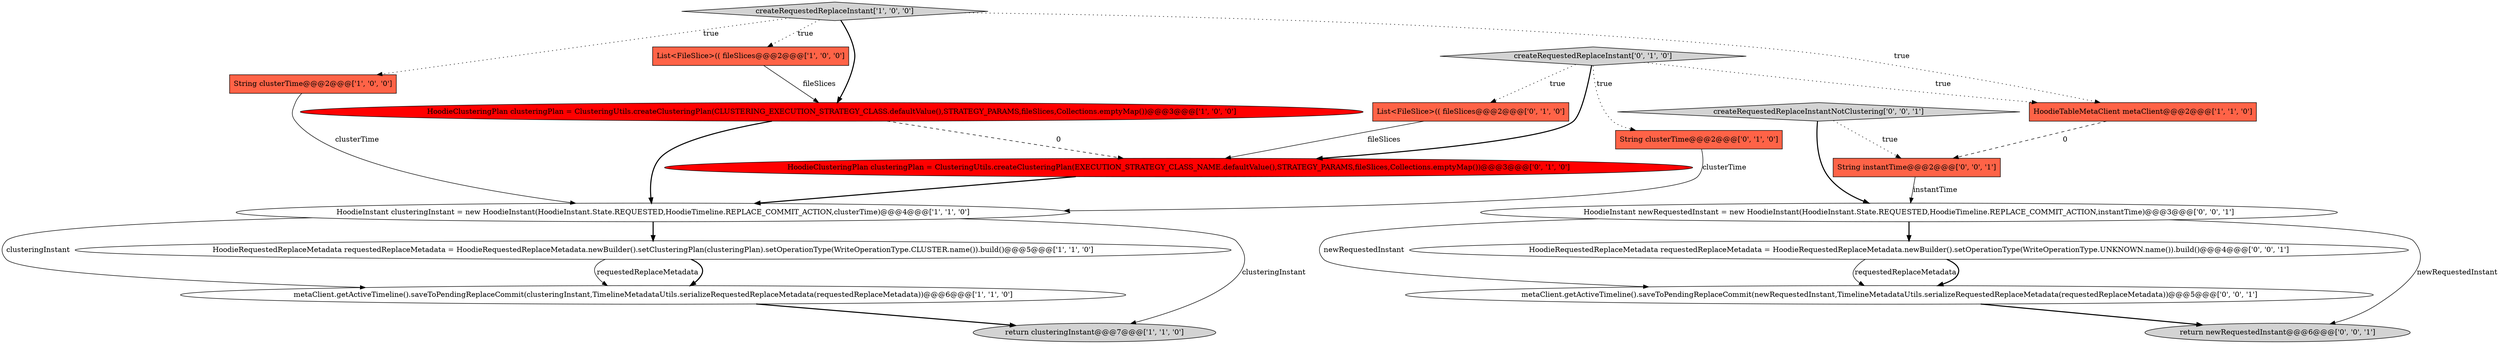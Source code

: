 digraph {
3 [style = filled, label = "String clusterTime@@@2@@@['1', '0', '0']", fillcolor = tomato, shape = box image = "AAA0AAABBB1BBB"];
12 [style = filled, label = "HoodieClusteringPlan clusteringPlan = ClusteringUtils.createClusteringPlan(EXECUTION_STRATEGY_CLASS_NAME.defaultValue(),STRATEGY_PARAMS,fileSlices,Collections.emptyMap())@@@3@@@['0', '1', '0']", fillcolor = red, shape = ellipse image = "AAA1AAABBB2BBB"];
5 [style = filled, label = "metaClient.getActiveTimeline().saveToPendingReplaceCommit(clusteringInstant,TimelineMetadataUtils.serializeRequestedReplaceMetadata(requestedReplaceMetadata))@@@6@@@['1', '1', '0']", fillcolor = white, shape = ellipse image = "AAA0AAABBB1BBB"];
0 [style = filled, label = "HoodieClusteringPlan clusteringPlan = ClusteringUtils.createClusteringPlan(CLUSTERING_EXECUTION_STRATEGY_CLASS.defaultValue(),STRATEGY_PARAMS,fileSlices,Collections.emptyMap())@@@3@@@['1', '0', '0']", fillcolor = red, shape = ellipse image = "AAA1AAABBB1BBB"];
6 [style = filled, label = "HoodieTableMetaClient metaClient@@@2@@@['1', '1', '0']", fillcolor = tomato, shape = box image = "AAA0AAABBB1BBB"];
7 [style = filled, label = "HoodieRequestedReplaceMetadata requestedReplaceMetadata = HoodieRequestedReplaceMetadata.newBuilder().setClusteringPlan(clusteringPlan).setOperationType(WriteOperationType.CLUSTER.name()).build()@@@5@@@['1', '1', '0']", fillcolor = white, shape = ellipse image = "AAA0AAABBB1BBB"];
9 [style = filled, label = "String clusterTime@@@2@@@['0', '1', '0']", fillcolor = tomato, shape = box image = "AAA0AAABBB2BBB"];
16 [style = filled, label = "HoodieRequestedReplaceMetadata requestedReplaceMetadata = HoodieRequestedReplaceMetadata.newBuilder().setOperationType(WriteOperationType.UNKNOWN.name()).build()@@@4@@@['0', '0', '1']", fillcolor = white, shape = ellipse image = "AAA0AAABBB3BBB"];
15 [style = filled, label = "createRequestedReplaceInstantNotClustering['0', '0', '1']", fillcolor = lightgray, shape = diamond image = "AAA0AAABBB3BBB"];
18 [style = filled, label = "String instantTime@@@2@@@['0', '0', '1']", fillcolor = tomato, shape = box image = "AAA0AAABBB3BBB"];
1 [style = filled, label = "HoodieInstant clusteringInstant = new HoodieInstant(HoodieInstant.State.REQUESTED,HoodieTimeline.REPLACE_COMMIT_ACTION,clusterTime)@@@4@@@['1', '1', '0']", fillcolor = white, shape = ellipse image = "AAA0AAABBB1BBB"];
8 [style = filled, label = "createRequestedReplaceInstant['1', '0', '0']", fillcolor = lightgray, shape = diamond image = "AAA0AAABBB1BBB"];
4 [style = filled, label = "List<FileSlice>(( fileSlices@@@2@@@['1', '0', '0']", fillcolor = tomato, shape = box image = "AAA0AAABBB1BBB"];
11 [style = filled, label = "List<FileSlice>(( fileSlices@@@2@@@['0', '1', '0']", fillcolor = tomato, shape = box image = "AAA0AAABBB2BBB"];
13 [style = filled, label = "HoodieInstant newRequestedInstant = new HoodieInstant(HoodieInstant.State.REQUESTED,HoodieTimeline.REPLACE_COMMIT_ACTION,instantTime)@@@3@@@['0', '0', '1']", fillcolor = white, shape = ellipse image = "AAA0AAABBB3BBB"];
14 [style = filled, label = "return newRequestedInstant@@@6@@@['0', '0', '1']", fillcolor = lightgray, shape = ellipse image = "AAA0AAABBB3BBB"];
2 [style = filled, label = "return clusteringInstant@@@7@@@['1', '1', '0']", fillcolor = lightgray, shape = ellipse image = "AAA0AAABBB1BBB"];
17 [style = filled, label = "metaClient.getActiveTimeline().saveToPendingReplaceCommit(newRequestedInstant,TimelineMetadataUtils.serializeRequestedReplaceMetadata(requestedReplaceMetadata))@@@5@@@['0', '0', '1']", fillcolor = white, shape = ellipse image = "AAA0AAABBB3BBB"];
10 [style = filled, label = "createRequestedReplaceInstant['0', '1', '0']", fillcolor = lightgray, shape = diamond image = "AAA0AAABBB2BBB"];
1->5 [style = solid, label="clusteringInstant"];
10->6 [style = dotted, label="true"];
15->13 [style = bold, label=""];
16->17 [style = solid, label="requestedReplaceMetadata"];
11->12 [style = solid, label="fileSlices"];
15->18 [style = dotted, label="true"];
1->2 [style = solid, label="clusteringInstant"];
16->17 [style = bold, label=""];
0->12 [style = dashed, label="0"];
13->17 [style = solid, label="newRequestedInstant"];
10->9 [style = dotted, label="true"];
12->1 [style = bold, label=""];
1->7 [style = bold, label=""];
13->16 [style = bold, label=""];
8->3 [style = dotted, label="true"];
8->4 [style = dotted, label="true"];
13->14 [style = solid, label="newRequestedInstant"];
6->18 [style = dashed, label="0"];
4->0 [style = solid, label="fileSlices"];
8->0 [style = bold, label=""];
18->13 [style = solid, label="instantTime"];
5->2 [style = bold, label=""];
7->5 [style = bold, label=""];
8->6 [style = dotted, label="true"];
10->11 [style = dotted, label="true"];
17->14 [style = bold, label=""];
10->12 [style = bold, label=""];
0->1 [style = bold, label=""];
3->1 [style = solid, label="clusterTime"];
7->5 [style = solid, label="requestedReplaceMetadata"];
9->1 [style = solid, label="clusterTime"];
}
